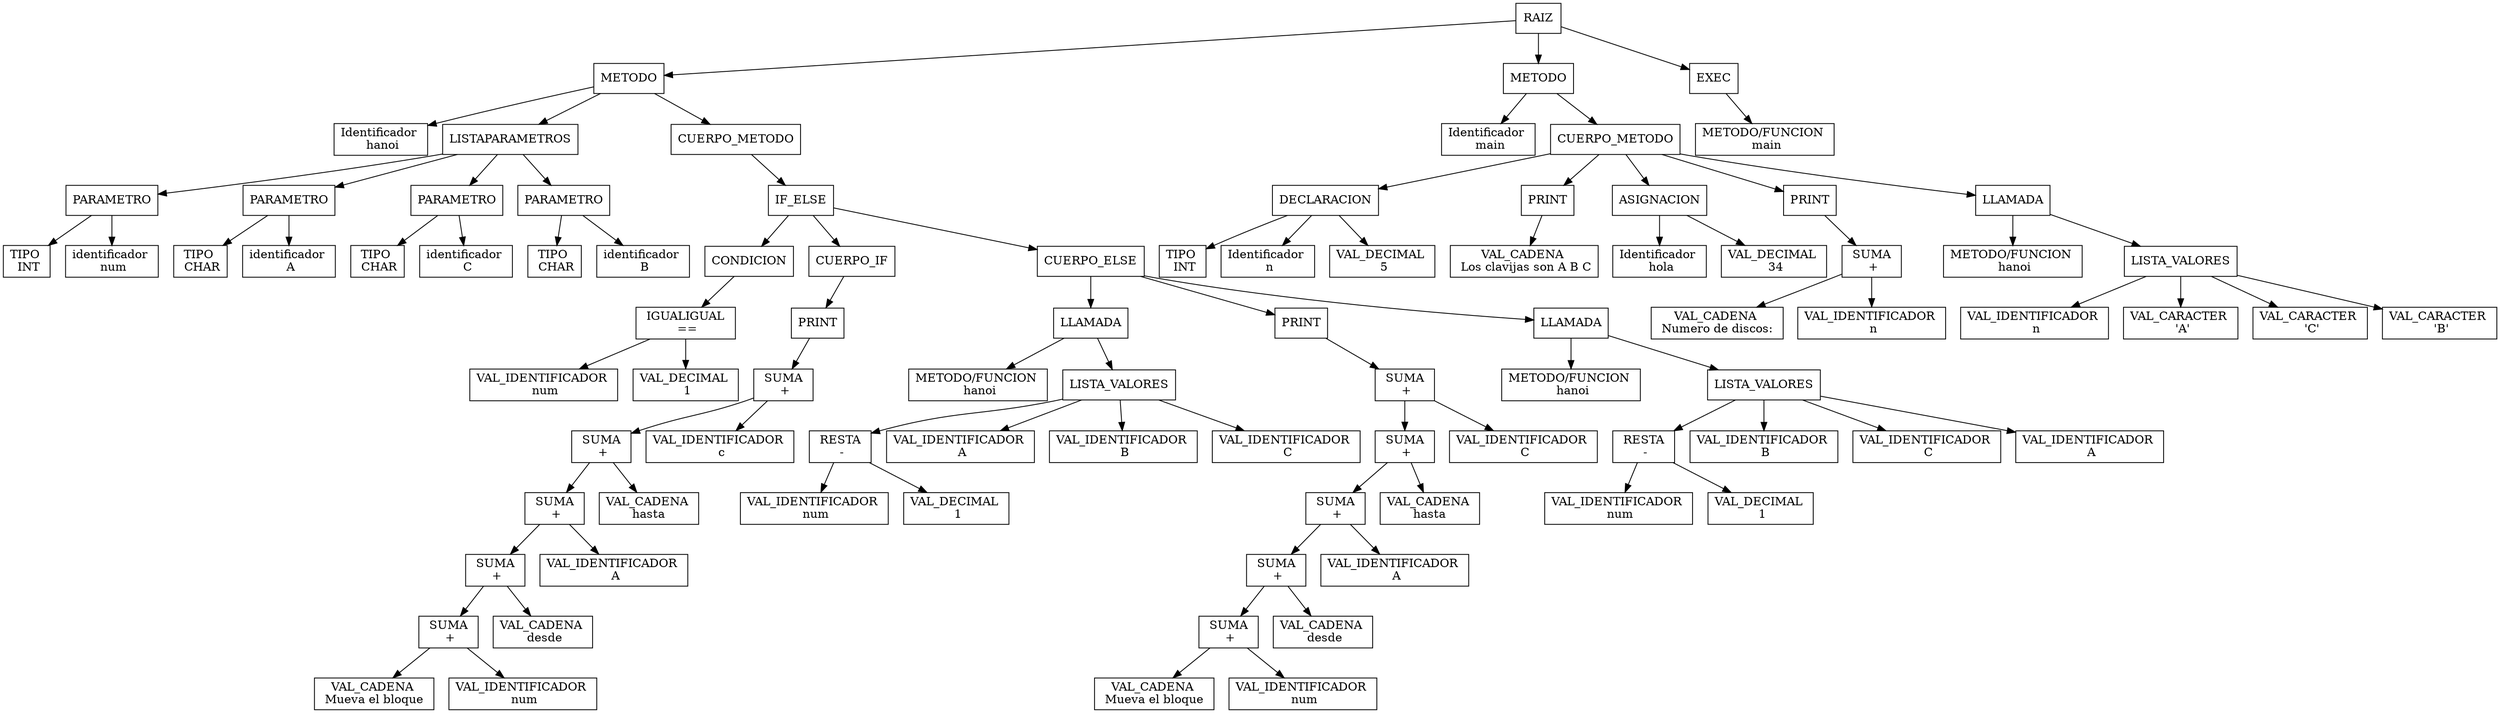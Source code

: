 digraph G{node[shape="box"]Nodo0[label="RAIZ"];
Nodo1[label="METODO"];
Nodo0->Nodo1;
Nodo2[label="Identificador \n hanoi"];
Nodo1->Nodo2;
Nodo3[label="LISTAPARAMETROS"];
Nodo1->Nodo3;
Nodo4[label="PARAMETRO"];
Nodo3->Nodo4;
Nodo5[label="TIPO \n INT"];
Nodo4->Nodo5;
Nodo6[label="identificador \n num"];
Nodo4->Nodo6;
Nodo7[label="PARAMETRO"];
Nodo3->Nodo7;
Nodo8[label="TIPO \n CHAR"];
Nodo7->Nodo8;
Nodo9[label="identificador \n A"];
Nodo7->Nodo9;
Nodo10[label="PARAMETRO"];
Nodo3->Nodo10;
Nodo11[label="TIPO \n CHAR"];
Nodo10->Nodo11;
Nodo12[label="identificador \n C"];
Nodo10->Nodo12;
Nodo13[label="PARAMETRO"];
Nodo3->Nodo13;
Nodo14[label="TIPO \n CHAR"];
Nodo13->Nodo14;
Nodo15[label="identificador \n B"];
Nodo13->Nodo15;
Nodo16[label="CUERPO_METODO"];
Nodo1->Nodo16;
Nodo17[label="IF_ELSE"];
Nodo16->Nodo17;
Nodo18[label="CONDICION"];
Nodo17->Nodo18;
Nodo19[label=" IGUALIGUAL \n =="];
Nodo18->Nodo19;
Nodo20[label="VAL_IDENTIFICADOR \n num"];
Nodo19->Nodo20;
Nodo21[label="VAL_DECIMAL \n 1"];
Nodo19->Nodo21;
Nodo22[label="CUERPO_IF"];
Nodo17->Nodo22;
Nodo23[label="PRINT"];
Nodo22->Nodo23;
Nodo24[label=" SUMA \n +"];
Nodo23->Nodo24;
Nodo25[label=" SUMA \n +"];
Nodo24->Nodo25;
Nodo26[label=" SUMA \n +"];
Nodo25->Nodo26;
Nodo27[label=" SUMA \n +"];
Nodo26->Nodo27;
Nodo28[label=" SUMA \n +"];
Nodo27->Nodo28;
Nodo29[label="VAL_CADENA \n Mueva el bloque "];
Nodo28->Nodo29;
Nodo30[label="VAL_IDENTIFICADOR \n num"];
Nodo28->Nodo30;
Nodo31[label="VAL_CADENA \n  desde "];
Nodo27->Nodo31;
Nodo32[label="VAL_IDENTIFICADOR \n A"];
Nodo26->Nodo32;
Nodo33[label="VAL_CADENA \n  hasta  "];
Nodo25->Nodo33;
Nodo34[label="VAL_IDENTIFICADOR \n c"];
Nodo24->Nodo34;
Nodo35[label="CUERPO_ELSE"];
Nodo17->Nodo35;
Nodo36[label="LLAMADA"];
Nodo35->Nodo36;
Nodo37[label="METODO/FUNCION \n hanoi"];
Nodo36->Nodo37;
Nodo38[label="LISTA_VALORES"];
Nodo36->Nodo38;
Nodo39[label=" RESTA \n -"];
Nodo38->Nodo39;
Nodo40[label="VAL_IDENTIFICADOR \n num"];
Nodo39->Nodo40;
Nodo41[label="VAL_DECIMAL \n 1"];
Nodo39->Nodo41;
Nodo42[label="VAL_IDENTIFICADOR \n A"];
Nodo38->Nodo42;
Nodo43[label="VAL_IDENTIFICADOR \n B"];
Nodo38->Nodo43;
Nodo44[label="VAL_IDENTIFICADOR \n C"];
Nodo38->Nodo44;
Nodo45[label="PRINT"];
Nodo35->Nodo45;
Nodo46[label=" SUMA \n +"];
Nodo45->Nodo46;
Nodo47[label=" SUMA \n +"];
Nodo46->Nodo47;
Nodo48[label=" SUMA \n +"];
Nodo47->Nodo48;
Nodo49[label=" SUMA \n +"];
Nodo48->Nodo49;
Nodo50[label=" SUMA \n +"];
Nodo49->Nodo50;
Nodo51[label="VAL_CADENA \n Mueva el bloque "];
Nodo50->Nodo51;
Nodo52[label="VAL_IDENTIFICADOR \n num"];
Nodo50->Nodo52;
Nodo53[label="VAL_CADENA \n  desde "];
Nodo49->Nodo53;
Nodo54[label="VAL_IDENTIFICADOR \n A"];
Nodo48->Nodo54;
Nodo55[label="VAL_CADENA \n  hasta  "];
Nodo47->Nodo55;
Nodo56[label="VAL_IDENTIFICADOR \n C"];
Nodo46->Nodo56;
Nodo57[label="LLAMADA"];
Nodo35->Nodo57;
Nodo58[label="METODO/FUNCION \n hanoi"];
Nodo57->Nodo58;
Nodo59[label="LISTA_VALORES"];
Nodo57->Nodo59;
Nodo60[label=" RESTA \n -"];
Nodo59->Nodo60;
Nodo61[label="VAL_IDENTIFICADOR \n num"];
Nodo60->Nodo61;
Nodo62[label="VAL_DECIMAL \n 1"];
Nodo60->Nodo62;
Nodo63[label="VAL_IDENTIFICADOR \n B"];
Nodo59->Nodo63;
Nodo64[label="VAL_IDENTIFICADOR \n C"];
Nodo59->Nodo64;
Nodo65[label="VAL_IDENTIFICADOR \n A"];
Nodo59->Nodo65;
Nodo66[label="METODO"];
Nodo0->Nodo66;
Nodo67[label="Identificador \n main"];
Nodo66->Nodo67;
Nodo68[label="CUERPO_METODO"];
Nodo66->Nodo68;
Nodo69[label="DECLARACION"];
Nodo68->Nodo69;
Nodo70[label="TIPO \n INT"];
Nodo69->Nodo70;
Nodo71[label="Identificador \n n"];
Nodo69->Nodo71;
Nodo72[label="VAL_DECIMAL \n 5"];
Nodo69->Nodo72;
Nodo73[label="PRINT"];
Nodo68->Nodo73;
Nodo74[label="VAL_CADENA \n Los clavijas son A B C\n"];
Nodo73->Nodo74;
Nodo75[label="ASIGNACION"];
Nodo68->Nodo75;
Nodo76[label="Identificador \n hola"];
Nodo75->Nodo76;
Nodo77[label="VAL_DECIMAL \n 34"];
Nodo75->Nodo77;
Nodo78[label="PRINT"];
Nodo68->Nodo78;
Nodo79[label=" SUMA \n +"];
Nodo78->Nodo79;
Nodo80[label="VAL_CADENA \n Numero de discos: "];
Nodo79->Nodo80;
Nodo81[label="VAL_IDENTIFICADOR \n n"];
Nodo79->Nodo81;
Nodo82[label="LLAMADA"];
Nodo68->Nodo82;
Nodo83[label="METODO/FUNCION \n hanoi"];
Nodo82->Nodo83;
Nodo84[label="LISTA_VALORES"];
Nodo82->Nodo84;
Nodo85[label="VAL_IDENTIFICADOR \n n"];
Nodo84->Nodo85;
Nodo86[label="VAL_CARACTER \n 'A'"];
Nodo84->Nodo86;
Nodo87[label="VAL_CARACTER \n 'C'"];
Nodo84->Nodo87;
Nodo88[label="VAL_CARACTER \n 'B'"];
Nodo84->Nodo88;
Nodo89[label="EXEC"];
Nodo0->Nodo89;
Nodo90[label="METODO/FUNCION \n main"];
Nodo89->Nodo90;
}